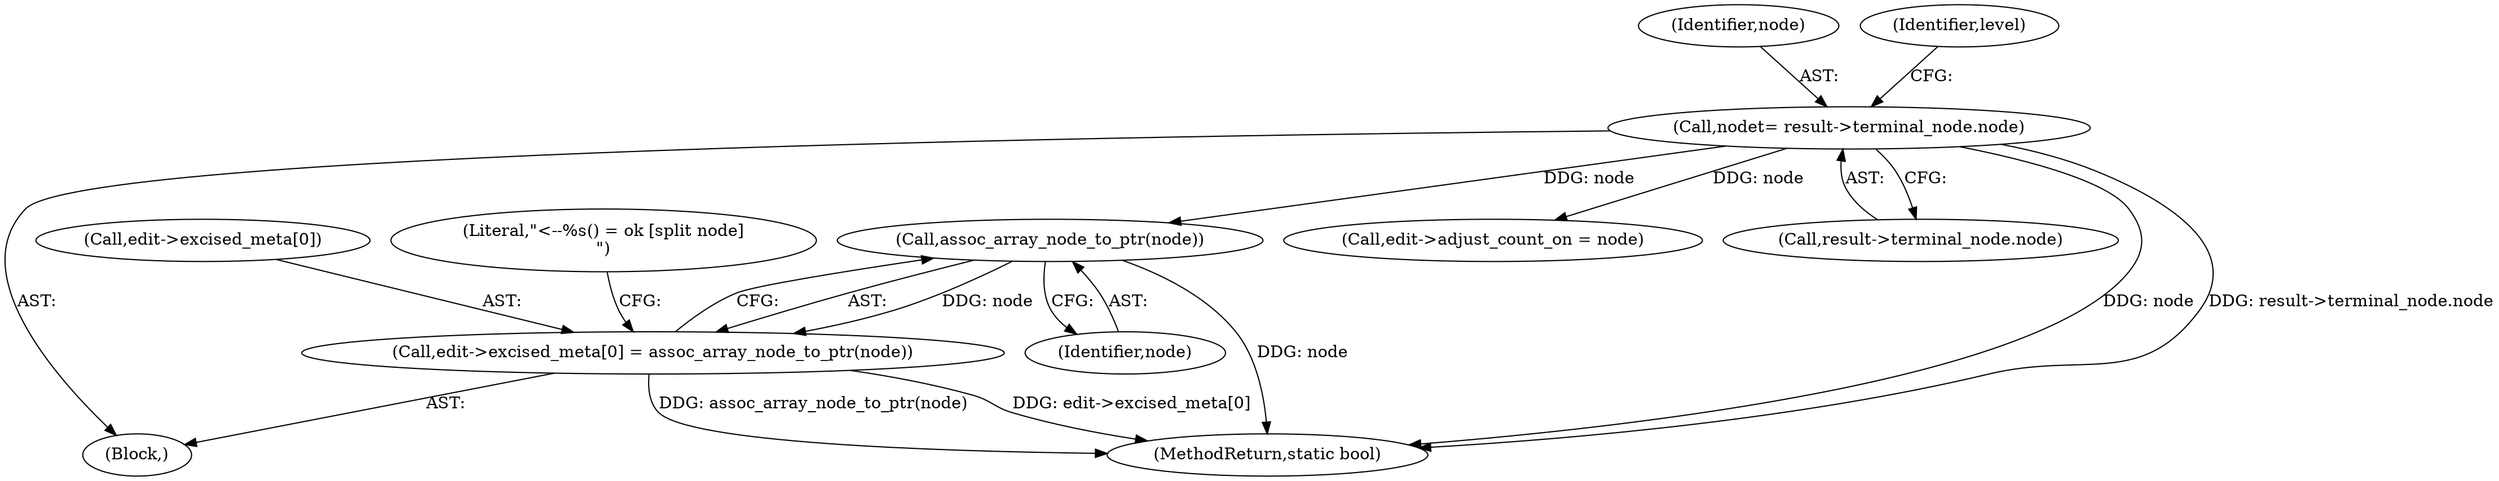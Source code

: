 digraph "0_linux_ea6789980fdaa610d7eb63602c746bf6ec70cd2b@pointer" {
"1000854" [label="(Call,assoc_array_node_to_ptr(node))"];
"1000141" [label="(Call,node\t= result->terminal_node.node)"];
"1000848" [label="(Call,edit->excised_meta[0] = assoc_array_node_to_ptr(node))"];
"1000849" [label="(Call,edit->excised_meta[0])"];
"1000121" [label="(Block,)"];
"1000252" [label="(Call,edit->adjust_count_on = node)"];
"1000141" [label="(Call,node\t= result->terminal_node.node)"];
"1000857" [label="(Literal,\"<--%s() = ok [split node]\n\")"];
"1000142" [label="(Identifier,node)"];
"1000143" [label="(Call,result->terminal_node.node)"];
"1000854" [label="(Call,assoc_array_node_to_ptr(node))"];
"1000855" [label="(Identifier,node)"];
"1000149" [label="(Identifier,level)"];
"1000848" [label="(Call,edit->excised_meta[0] = assoc_array_node_to_ptr(node))"];
"1001112" [label="(MethodReturn,static bool)"];
"1000854" -> "1000848"  [label="AST: "];
"1000854" -> "1000855"  [label="CFG: "];
"1000855" -> "1000854"  [label="AST: "];
"1000848" -> "1000854"  [label="CFG: "];
"1000854" -> "1001112"  [label="DDG: node"];
"1000854" -> "1000848"  [label="DDG: node"];
"1000141" -> "1000854"  [label="DDG: node"];
"1000141" -> "1000121"  [label="AST: "];
"1000141" -> "1000143"  [label="CFG: "];
"1000142" -> "1000141"  [label="AST: "];
"1000143" -> "1000141"  [label="AST: "];
"1000149" -> "1000141"  [label="CFG: "];
"1000141" -> "1001112"  [label="DDG: node"];
"1000141" -> "1001112"  [label="DDG: result->terminal_node.node"];
"1000141" -> "1000252"  [label="DDG: node"];
"1000848" -> "1000121"  [label="AST: "];
"1000849" -> "1000848"  [label="AST: "];
"1000857" -> "1000848"  [label="CFG: "];
"1000848" -> "1001112"  [label="DDG: edit->excised_meta[0]"];
"1000848" -> "1001112"  [label="DDG: assoc_array_node_to_ptr(node)"];
}
